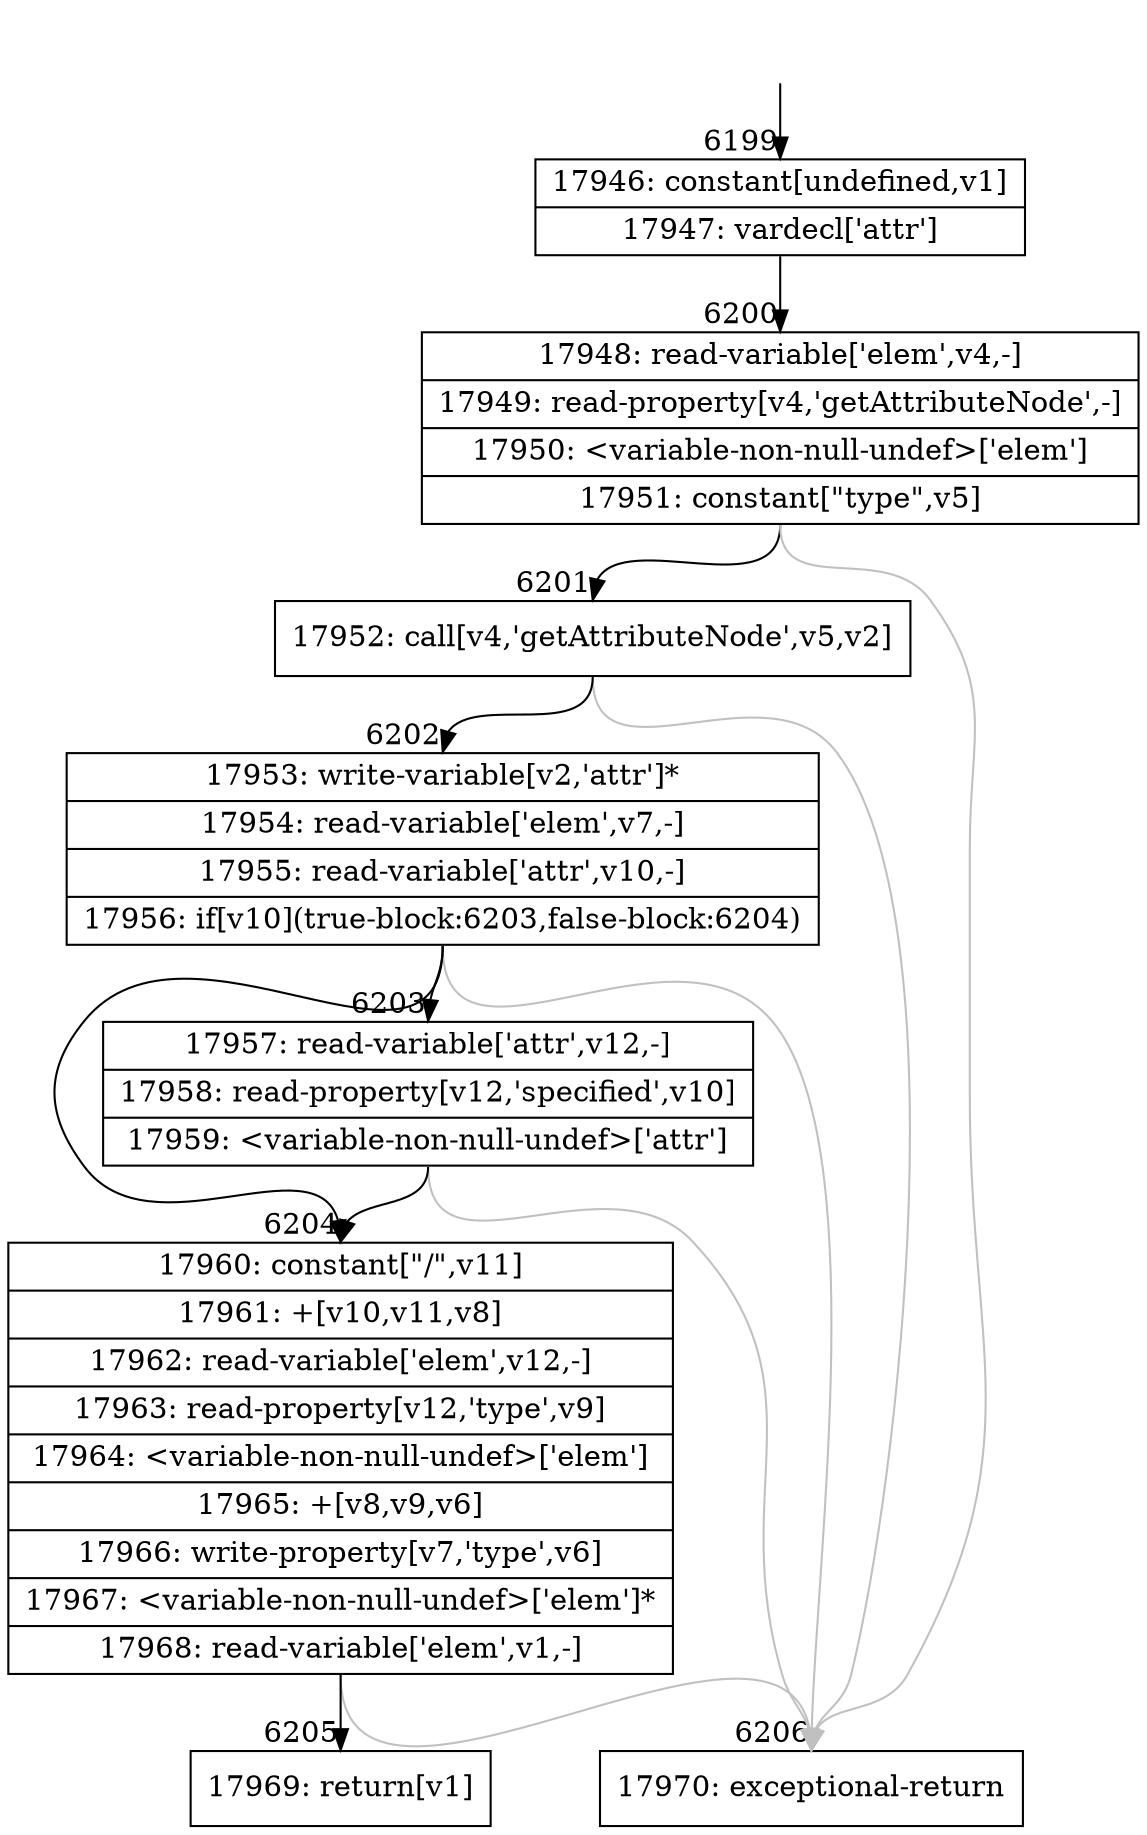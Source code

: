 digraph {
rankdir="TD"
BB_entry405[shape=none,label=""];
BB_entry405 -> BB6199 [tailport=s, headport=n, headlabel="    6199"]
BB6199 [shape=record label="{17946: constant[undefined,v1]|17947: vardecl['attr']}" ] 
BB6199 -> BB6200 [tailport=s, headport=n, headlabel="      6200"]
BB6200 [shape=record label="{17948: read-variable['elem',v4,-]|17949: read-property[v4,'getAttributeNode',-]|17950: \<variable-non-null-undef\>['elem']|17951: constant[\"type\",v5]}" ] 
BB6200 -> BB6201 [tailport=s, headport=n, headlabel="      6201"]
BB6200 -> BB6206 [tailport=s, headport=n, color=gray, headlabel="      6206"]
BB6201 [shape=record label="{17952: call[v4,'getAttributeNode',v5,v2]}" ] 
BB6201 -> BB6202 [tailport=s, headport=n, headlabel="      6202"]
BB6201 -> BB6206 [tailport=s, headport=n, color=gray]
BB6202 [shape=record label="{17953: write-variable[v2,'attr']*|17954: read-variable['elem',v7,-]|17955: read-variable['attr',v10,-]|17956: if[v10](true-block:6203,false-block:6204)}" ] 
BB6202 -> BB6204 [tailport=s, headport=n, headlabel="      6204"]
BB6202 -> BB6203 [tailport=s, headport=n, headlabel="      6203"]
BB6202 -> BB6206 [tailport=s, headport=n, color=gray]
BB6203 [shape=record label="{17957: read-variable['attr',v12,-]|17958: read-property[v12,'specified',v10]|17959: \<variable-non-null-undef\>['attr']}" ] 
BB6203 -> BB6204 [tailport=s, headport=n]
BB6203 -> BB6206 [tailport=s, headport=n, color=gray]
BB6204 [shape=record label="{17960: constant[\"/\",v11]|17961: +[v10,v11,v8]|17962: read-variable['elem',v12,-]|17963: read-property[v12,'type',v9]|17964: \<variable-non-null-undef\>['elem']|17965: +[v8,v9,v6]|17966: write-property[v7,'type',v6]|17967: \<variable-non-null-undef\>['elem']*|17968: read-variable['elem',v1,-]}" ] 
BB6204 -> BB6205 [tailport=s, headport=n, headlabel="      6205"]
BB6204 -> BB6206 [tailport=s, headport=n, color=gray]
BB6205 [shape=record label="{17969: return[v1]}" ] 
BB6206 [shape=record label="{17970: exceptional-return}" ] 
}
